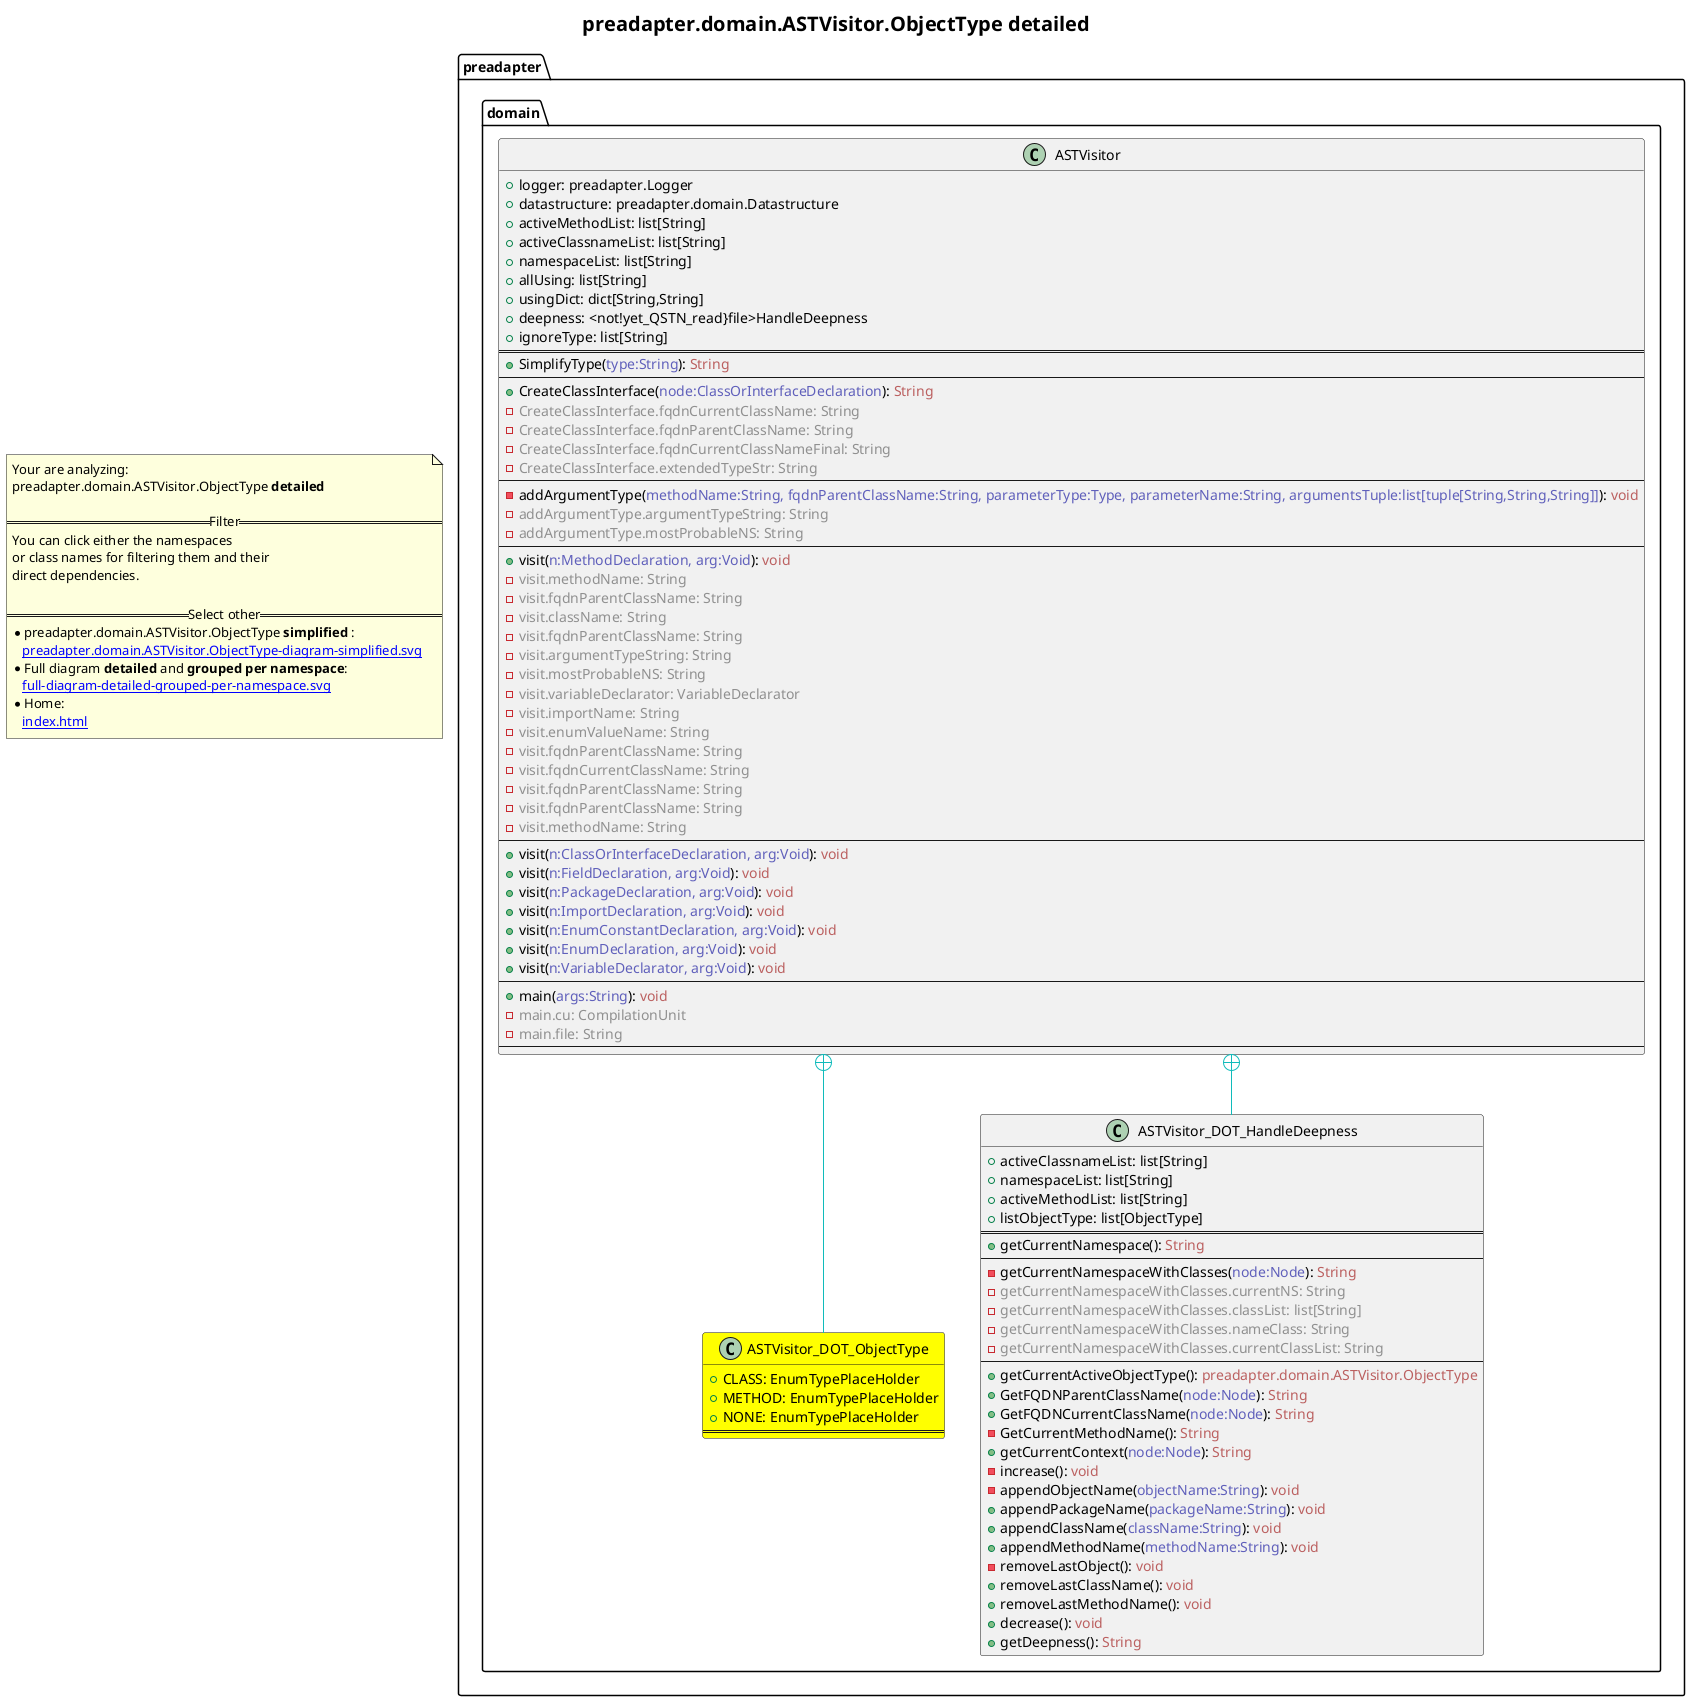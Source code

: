 @startuml
skinparam linetype ortho
title <size:20>preadapter.domain.ASTVisitor.ObjectType **detailed** </size>
note "Your are analyzing:\npreadapter.domain.ASTVisitor.ObjectType **detailed** \n\n==Filter==\nYou can click either the namespaces \nor class names for filtering them and their\ndirect dependencies.\n\n==Select other==\n* preadapter.domain.ASTVisitor.ObjectType **simplified** :\n   [[preadapter.domain.ASTVisitor.ObjectType-diagram-simplified.svg]]\n* Full diagram **detailed** and **grouped per namespace**:\n   [[full-diagram-detailed-grouped-per-namespace.svg]]\n* Home:\n   [[index.html]]" as FloatingNote
  class preadapter.domain.ASTVisitor_DOT_ObjectType [[preadapter.domain.ASTVisitor.ObjectType-diagram-detailed.svg]] #yellow {
    + CLASS: EnumTypePlaceHolder
    + METHOD: EnumTypePlaceHolder
    + NONE: EnumTypePlaceHolder
==
  }
  class preadapter.domain.ASTVisitor [[preadapter.domain.ASTVisitor-diagram-detailed.svg]]  {
    + logger: preadapter.Logger
    + datastructure: preadapter.domain.Datastructure
    + activeMethodList: list[String]
    + activeClassnameList: list[String]
    + namespaceList: list[String]
    + allUsing: list[String]
    + usingDict: dict[String,String]
    + deepness: <not!yet_QSTN_read}file>HandleDeepness
    + ignoreType: list[String]
==
    + SimplifyType(<font color="6060BB">type:String</font>): <font color="BB6060">String</font>
--
    + CreateClassInterface(<font color="6060BB">node:ClassOrInterfaceDeclaration</font>): <font color="BB6060">String</font>
    - <font color="909090">CreateClassInterface.fqdnCurrentClassName: String</font>
    - <font color="909090">CreateClassInterface.fqdnParentClassName: String</font>
    - <font color="909090">CreateClassInterface.fqdnCurrentClassNameFinal: String</font>
    - <font color="909090">CreateClassInterface.extendedTypeStr: String</font>
--
    - addArgumentType(<font color="6060BB">methodName:String, fqdnParentClassName:String, parameterType:Type, parameterName:String, argumentsTuple:list[tuple[String,String,String]]</font>): <font color="BB6060">void</font>
    - <font color="909090">addArgumentType.argumentTypeString: String</font>
    - <font color="909090">addArgumentType.mostProbableNS: String</font>
--
    + visit(<font color="6060BB">n:MethodDeclaration, arg:Void</font>): <font color="BB6060">void</font>
    - <font color="909090">visit.methodName: String</font>
    - <font color="909090">visit.fqdnParentClassName: String</font>
    - <font color="909090">visit.className: String</font>
    - <font color="909090">visit.fqdnParentClassName: String</font>
    - <font color="909090">visit.argumentTypeString: String</font>
    - <font color="909090">visit.mostProbableNS: String</font>
    - <font color="909090">visit.variableDeclarator: VariableDeclarator</font>
    - <font color="909090">visit.importName: String</font>
    - <font color="909090">visit.enumValueName: String</font>
    - <font color="909090">visit.fqdnParentClassName: String</font>
    - <font color="909090">visit.fqdnCurrentClassName: String</font>
    - <font color="909090">visit.fqdnParentClassName: String</font>
    - <font color="909090">visit.fqdnParentClassName: String</font>
    - <font color="909090">visit.methodName: String</font>
--
    + visit(<font color="6060BB">n:ClassOrInterfaceDeclaration, arg:Void</font>): <font color="BB6060">void</font>
    + visit(<font color="6060BB">n:FieldDeclaration, arg:Void</font>): <font color="BB6060">void</font>
    + visit(<font color="6060BB">n:PackageDeclaration, arg:Void</font>): <font color="BB6060">void</font>
    + visit(<font color="6060BB">n:ImportDeclaration, arg:Void</font>): <font color="BB6060">void</font>
    + visit(<font color="6060BB">n:EnumConstantDeclaration, arg:Void</font>): <font color="BB6060">void</font>
    + visit(<font color="6060BB">n:EnumDeclaration, arg:Void</font>): <font color="BB6060">void</font>
    + visit(<font color="6060BB">n:VariableDeclarator, arg:Void</font>): <font color="BB6060">void</font>
--
    + main(<font color="6060BB">args:String</font>): <font color="BB6060">void</font>
    - <font color="909090">main.cu: CompilationUnit</font>
    - <font color="909090">main.file: String</font>
--
  }
  class preadapter.domain.ASTVisitor_DOT_HandleDeepness [[preadapter.domain.ASTVisitor.HandleDeepness-diagram-detailed.svg]]  {
    + activeClassnameList: list[String]
    + namespaceList: list[String]
    + activeMethodList: list[String]
    + listObjectType: list[ObjectType]
==
    + getCurrentNamespace(<font color="6060BB"></font>): <font color="BB6060">String</font>
--
    - getCurrentNamespaceWithClasses(<font color="6060BB">node:Node</font>): <font color="BB6060">String</font>
    - <font color="909090">getCurrentNamespaceWithClasses.currentNS: String</font>
    - <font color="909090">getCurrentNamespaceWithClasses.classList: list[String]</font>
    - <font color="909090">getCurrentNamespaceWithClasses.nameClass: String</font>
    - <font color="909090">getCurrentNamespaceWithClasses.currentClassList: String</font>
--
    + getCurrentActiveObjectType(<font color="6060BB"></font>): <font color="BB6060">preadapter.domain.ASTVisitor.ObjectType</font>
    + GetFQDNParentClassName(<font color="6060BB">node:Node</font>): <font color="BB6060">String</font>
    + GetFQDNCurrentClassName(<font color="6060BB">node:Node</font>): <font color="BB6060">String</font>
    - GetCurrentMethodName(<font color="6060BB"></font>): <font color="BB6060">String</font>
    + getCurrentContext(<font color="6060BB">node:Node</font>): <font color="BB6060">String</font>
    - increase(<font color="6060BB"></font>): <font color="BB6060">void</font>
    - appendObjectName(<font color="6060BB">objectName:String</font>): <font color="BB6060">void</font>
    + appendPackageName(<font color="6060BB">packageName:String</font>): <font color="BB6060">void</font>
    + appendClassName(<font color="6060BB">className:String</font>): <font color="BB6060">void</font>
    + appendMethodName(<font color="6060BB">methodName:String</font>): <font color="BB6060">void</font>
    - removeLastObject(<font color="6060BB"></font>): <font color="BB6060">void</font>
    + removeLastClassName(<font color="6060BB"></font>): <font color="BB6060">void</font>
    + removeLastMethodName(<font color="6060BB"></font>): <font color="BB6060">void</font>
    + decrease(<font color="6060BB"></font>): <font color="BB6060">void</font>
    + getDeepness(<font color="6060BB"></font>): <font color="BB6060">String</font>
  }
 ' *************************************** 
 ' *************************************** 
 ' *************************************** 
' Class relations extracted from namespace:
' preadapter.domain
preadapter.domain.ASTVisitor +-[#10BBBB]- preadapter.domain.ASTVisitor_DOT_ObjectType 
preadapter.domain.ASTVisitor +-[#10BBBB]- preadapter.domain.ASTVisitor_DOT_HandleDeepness 
preadapter.domain.ASTVisitor.HandleDeepness .[#6060BB].> preadapter.domain.ASTVisitor_DOT_ObjectType  : uses 
@enduml